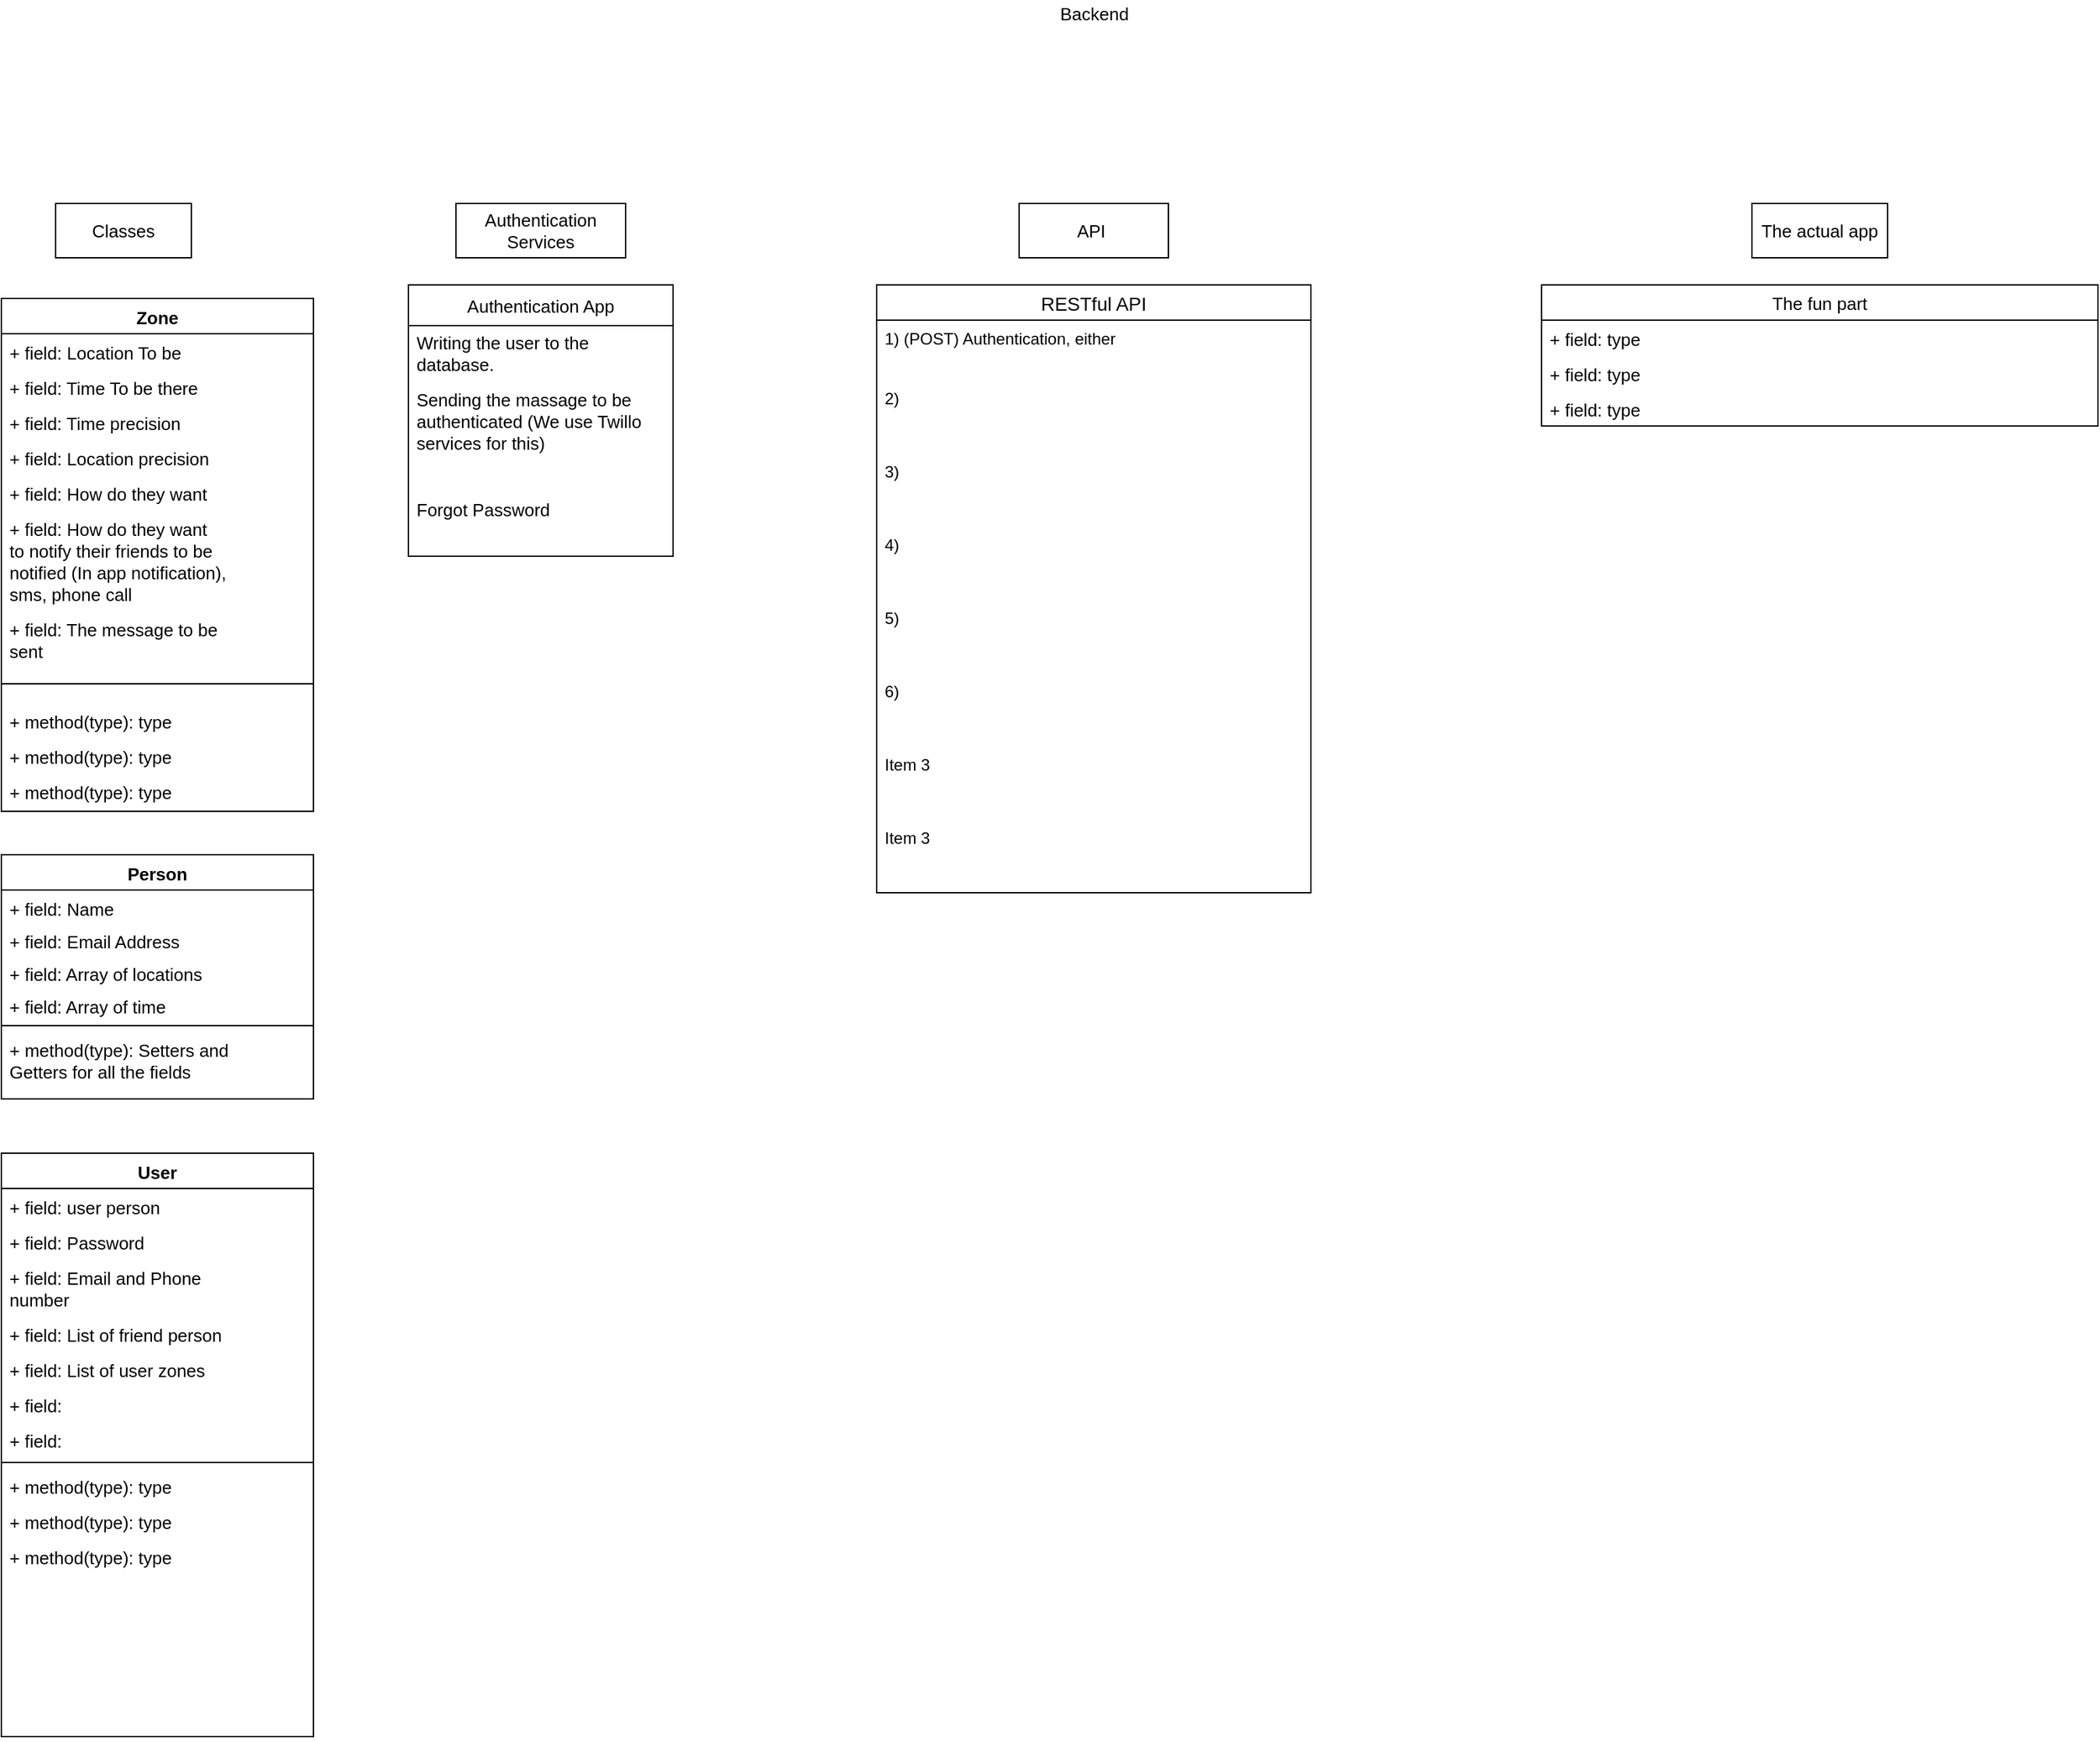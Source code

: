 <mxfile version="18.0.2" type="github" pages="2">
  <diagram id="OnJ23Ht3TBIDX5-kmEjJ" name="Page-1">
    <mxGraphModel dx="1555" dy="804" grid="1" gridSize="10" guides="1" tooltips="1" connect="1" arrows="1" fold="1" page="1" pageScale="1" pageWidth="850" pageHeight="1100" math="0" shadow="0">
      <root>
        <mxCell id="0" />
        <mxCell id="1" parent="0" />
        <mxCell id="N9u76RXB5Sf6qnzRGAIE-1" value="Person" style="swimlane;fontStyle=1;align=center;verticalAlign=top;childLayout=stackLayout;horizontal=1;startSize=26;horizontalStack=0;resizeParent=1;resizeParentMax=0;resizeLast=0;collapsible=1;marginBottom=0;fontSize=13;" vertex="1" parent="1">
          <mxGeometry x="40" y="650" width="230" height="180" as="geometry" />
        </mxCell>
        <mxCell id="N9u76RXB5Sf6qnzRGAIE-2" value="+ field: Name" style="text;strokeColor=none;fillColor=none;align=left;verticalAlign=top;spacingLeft=4;spacingRight=4;overflow=hidden;rotatable=0;points=[[0,0.5],[1,0.5]];portConstraint=eastwest;fontSize=13;" vertex="1" parent="N9u76RXB5Sf6qnzRGAIE-1">
          <mxGeometry y="26" width="230" height="24" as="geometry" />
        </mxCell>
        <mxCell id="N9u76RXB5Sf6qnzRGAIE-7" value="+ field: Email Address" style="text;strokeColor=none;fillColor=none;align=left;verticalAlign=top;spacingLeft=4;spacingRight=4;overflow=hidden;rotatable=0;points=[[0,0.5],[1,0.5]];portConstraint=eastwest;fontSize=13;" vertex="1" parent="N9u76RXB5Sf6qnzRGAIE-1">
          <mxGeometry y="50" width="230" height="24" as="geometry" />
        </mxCell>
        <mxCell id="N9u76RXB5Sf6qnzRGAIE-8" value="+ field: Array of locations" style="text;strokeColor=none;fillColor=none;align=left;verticalAlign=top;spacingLeft=4;spacingRight=4;overflow=hidden;rotatable=0;points=[[0,0.5],[1,0.5]];portConstraint=eastwest;fontSize=13;" vertex="1" parent="N9u76RXB5Sf6qnzRGAIE-1">
          <mxGeometry y="74" width="230" height="24" as="geometry" />
        </mxCell>
        <mxCell id="Z7l9zsdM9GBtYfNbKrUu-1" value="+ field: Array of time" style="text;strokeColor=none;fillColor=none;align=left;verticalAlign=top;spacingLeft=4;spacingRight=4;overflow=hidden;rotatable=0;points=[[0,0.5],[1,0.5]];portConstraint=eastwest;fontSize=13;" vertex="1" parent="N9u76RXB5Sf6qnzRGAIE-1">
          <mxGeometry y="98" width="230" height="24" as="geometry" />
        </mxCell>
        <mxCell id="N9u76RXB5Sf6qnzRGAIE-3" value="" style="line;strokeWidth=1;fillColor=none;align=left;verticalAlign=middle;spacingTop=-1;spacingLeft=3;spacingRight=3;rotatable=0;labelPosition=right;points=[];portConstraint=eastwest;fontSize=13;" vertex="1" parent="N9u76RXB5Sf6qnzRGAIE-1">
          <mxGeometry y="122" width="230" height="8" as="geometry" />
        </mxCell>
        <mxCell id="N9u76RXB5Sf6qnzRGAIE-4" value="+ method(type): Setters and &#xa;Getters for all the fields" style="text;strokeColor=none;fillColor=none;align=left;verticalAlign=top;spacingLeft=4;spacingRight=4;overflow=hidden;rotatable=0;points=[[0,0.5],[1,0.5]];portConstraint=eastwest;fontSize=13;" vertex="1" parent="N9u76RXB5Sf6qnzRGAIE-1">
          <mxGeometry y="130" width="230" height="50" as="geometry" />
        </mxCell>
        <mxCell id="N9u76RXB5Sf6qnzRGAIE-6" value="Backend" style="text;html=1;align=center;verticalAlign=middle;resizable=0;points=[];autosize=1;strokeColor=none;fillColor=none;fontSize=13;" vertex="1" parent="1">
          <mxGeometry x="810" y="20" width="70" height="20" as="geometry" />
        </mxCell>
        <mxCell id="N9u76RXB5Sf6qnzRGAIE-9" value="Zone" style="swimlane;fontStyle=1;align=center;verticalAlign=top;childLayout=stackLayout;horizontal=1;startSize=26;horizontalStack=0;resizeParent=1;resizeParentMax=0;resizeLast=0;collapsible=1;marginBottom=0;fontSize=13;" vertex="1" parent="1">
          <mxGeometry x="40" y="240" width="230" height="378" as="geometry" />
        </mxCell>
        <mxCell id="N9u76RXB5Sf6qnzRGAIE-10" value="+ field: Location To be" style="text;strokeColor=none;fillColor=none;align=left;verticalAlign=top;spacingLeft=4;spacingRight=4;overflow=hidden;rotatable=0;points=[[0,0.5],[1,0.5]];portConstraint=eastwest;fontSize=13;" vertex="1" parent="N9u76RXB5Sf6qnzRGAIE-9">
          <mxGeometry y="26" width="230" height="26" as="geometry" />
        </mxCell>
        <mxCell id="N9u76RXB5Sf6qnzRGAIE-13" value="+ field: Time To be there" style="text;strokeColor=none;fillColor=none;align=left;verticalAlign=top;spacingLeft=4;spacingRight=4;overflow=hidden;rotatable=0;points=[[0,0.5],[1,0.5]];portConstraint=eastwest;fontSize=13;" vertex="1" parent="N9u76RXB5Sf6qnzRGAIE-9">
          <mxGeometry y="52" width="230" height="26" as="geometry" />
        </mxCell>
        <mxCell id="N9u76RXB5Sf6qnzRGAIE-14" value="+ field: Time precision" style="text;strokeColor=none;fillColor=none;align=left;verticalAlign=top;spacingLeft=4;spacingRight=4;overflow=hidden;rotatable=0;points=[[0,0.5],[1,0.5]];portConstraint=eastwest;fontSize=13;" vertex="1" parent="N9u76RXB5Sf6qnzRGAIE-9">
          <mxGeometry y="78" width="230" height="26" as="geometry" />
        </mxCell>
        <mxCell id="N9u76RXB5Sf6qnzRGAIE-15" value="+ field: Location precision" style="text;strokeColor=none;fillColor=none;align=left;verticalAlign=top;spacingLeft=4;spacingRight=4;overflow=hidden;rotatable=0;points=[[0,0.5],[1,0.5]];portConstraint=eastwest;fontSize=13;" vertex="1" parent="N9u76RXB5Sf6qnzRGAIE-9">
          <mxGeometry y="104" width="230" height="26" as="geometry" />
        </mxCell>
        <mxCell id="Bk3x3sHnwQurIrZSOyBp-13" value="+ field: How do they want " style="text;strokeColor=none;fillColor=none;align=left;verticalAlign=top;spacingLeft=4;spacingRight=4;overflow=hidden;rotatable=0;points=[[0,0.5],[1,0.5]];portConstraint=eastwest;fontSize=13;" vertex="1" parent="N9u76RXB5Sf6qnzRGAIE-9">
          <mxGeometry y="130" width="230" height="26" as="geometry" />
        </mxCell>
        <mxCell id="Bk3x3sHnwQurIrZSOyBp-14" value="+ field: How do they want &#xa;to notify their friends to be &#xa;notified (In app notification), &#xa;sms, phone call" style="text;strokeColor=none;fillColor=none;align=left;verticalAlign=top;spacingLeft=4;spacingRight=4;overflow=hidden;rotatable=0;points=[[0,0.5],[1,0.5]];portConstraint=eastwest;fontSize=13;" vertex="1" parent="N9u76RXB5Sf6qnzRGAIE-9">
          <mxGeometry y="156" width="230" height="74" as="geometry" />
        </mxCell>
        <mxCell id="Bk3x3sHnwQurIrZSOyBp-15" value="+ field: The message to be&#xa;sent" style="text;strokeColor=none;fillColor=none;align=left;verticalAlign=top;spacingLeft=4;spacingRight=4;overflow=hidden;rotatable=0;points=[[0,0.5],[1,0.5]];portConstraint=eastwest;fontSize=13;" vertex="1" parent="N9u76RXB5Sf6qnzRGAIE-9">
          <mxGeometry y="230" width="230" height="40" as="geometry" />
        </mxCell>
        <mxCell id="N9u76RXB5Sf6qnzRGAIE-11" value="" style="line;strokeWidth=1;fillColor=none;align=left;verticalAlign=middle;spacingTop=-1;spacingLeft=3;spacingRight=3;rotatable=0;labelPosition=right;points=[];portConstraint=eastwest;fontSize=13;" vertex="1" parent="N9u76RXB5Sf6qnzRGAIE-9">
          <mxGeometry y="270" width="230" height="28" as="geometry" />
        </mxCell>
        <mxCell id="N9u76RXB5Sf6qnzRGAIE-12" value="+ method(type): type" style="text;strokeColor=none;fillColor=none;align=left;verticalAlign=top;spacingLeft=4;spacingRight=4;overflow=hidden;rotatable=0;points=[[0,0.5],[1,0.5]];portConstraint=eastwest;fontSize=13;" vertex="1" parent="N9u76RXB5Sf6qnzRGAIE-9">
          <mxGeometry y="298" width="230" height="26" as="geometry" />
        </mxCell>
        <mxCell id="N9u76RXB5Sf6qnzRGAIE-16" value="+ method(type): type" style="text;strokeColor=none;fillColor=none;align=left;verticalAlign=top;spacingLeft=4;spacingRight=4;overflow=hidden;rotatable=0;points=[[0,0.5],[1,0.5]];portConstraint=eastwest;fontSize=13;" vertex="1" parent="N9u76RXB5Sf6qnzRGAIE-9">
          <mxGeometry y="324" width="230" height="26" as="geometry" />
        </mxCell>
        <mxCell id="N9u76RXB5Sf6qnzRGAIE-17" value="+ method(type): type" style="text;strokeColor=none;fillColor=none;align=left;verticalAlign=top;spacingLeft=4;spacingRight=4;overflow=hidden;rotatable=0;points=[[0,0.5],[1,0.5]];portConstraint=eastwest;fontSize=13;" vertex="1" parent="N9u76RXB5Sf6qnzRGAIE-9">
          <mxGeometry y="350" width="230" height="28" as="geometry" />
        </mxCell>
        <mxCell id="Z7l9zsdM9GBtYfNbKrUu-2" value="Classes" style="whiteSpace=wrap;html=1;align=center;fontSize=13;" vertex="1" parent="1">
          <mxGeometry x="80" y="170" width="100" height="40" as="geometry" />
        </mxCell>
        <mxCell id="Z7l9zsdM9GBtYfNbKrUu-3" value="Authentication Services" style="whiteSpace=wrap;html=1;align=center;fontSize=13;" vertex="1" parent="1">
          <mxGeometry x="375" y="170" width="125" height="40" as="geometry" />
        </mxCell>
        <mxCell id="Z7l9zsdM9GBtYfNbKrUu-4" value="Authentication App" style="swimlane;fontStyle=0;childLayout=stackLayout;horizontal=1;startSize=30;horizontalStack=0;resizeParent=1;resizeParentMax=0;resizeLast=0;collapsible=1;marginBottom=0;fontSize=13;" vertex="1" parent="1">
          <mxGeometry x="340" y="230" width="195" height="200" as="geometry" />
        </mxCell>
        <mxCell id="Z7l9zsdM9GBtYfNbKrUu-5" value="Writing the user to the &#xa;database. " style="text;strokeColor=none;fillColor=none;align=left;verticalAlign=middle;spacingLeft=4;spacingRight=4;overflow=hidden;points=[[0,0.5],[1,0.5]];portConstraint=eastwest;rotatable=0;fontSize=13;" vertex="1" parent="Z7l9zsdM9GBtYfNbKrUu-4">
          <mxGeometry y="30" width="195" height="40" as="geometry" />
        </mxCell>
        <mxCell id="Z7l9zsdM9GBtYfNbKrUu-6" value="Sending the massage to be&#xa;authenticated (We use Twillo &#xa;services for this) " style="text;strokeColor=none;fillColor=none;align=left;verticalAlign=middle;spacingLeft=4;spacingRight=4;overflow=hidden;points=[[0,0.5],[1,0.5]];portConstraint=eastwest;rotatable=0;fontSize=13;" vertex="1" parent="Z7l9zsdM9GBtYfNbKrUu-4">
          <mxGeometry y="70" width="195" height="60" as="geometry" />
        </mxCell>
        <mxCell id="Z7l9zsdM9GBtYfNbKrUu-7" value="Forgot Password" style="text;strokeColor=none;fillColor=none;align=left;verticalAlign=middle;spacingLeft=4;spacingRight=4;overflow=hidden;points=[[0,0.5],[1,0.5]];portConstraint=eastwest;rotatable=0;fontSize=13;" vertex="1" parent="Z7l9zsdM9GBtYfNbKrUu-4">
          <mxGeometry y="130" width="195" height="70" as="geometry" />
        </mxCell>
        <mxCell id="Bk3x3sHnwQurIrZSOyBp-1" value="The actual app" style="whiteSpace=wrap;html=1;align=center;fontSize=13;" vertex="1" parent="1">
          <mxGeometry x="1330" y="170" width="100" height="40" as="geometry" />
        </mxCell>
        <mxCell id="Bk3x3sHnwQurIrZSOyBp-2" value="User" style="swimlane;fontStyle=1;align=center;verticalAlign=top;childLayout=stackLayout;horizontal=1;startSize=26;horizontalStack=0;resizeParent=1;resizeParentMax=0;resizeLast=0;collapsible=1;marginBottom=0;fontSize=13;" vertex="1" parent="1">
          <mxGeometry x="40" y="870" width="230" height="430" as="geometry" />
        </mxCell>
        <mxCell id="Bk3x3sHnwQurIrZSOyBp-3" value="+ field: user person    &#xa;&#xa;" style="text;strokeColor=none;fillColor=none;align=left;verticalAlign=top;spacingLeft=4;spacingRight=4;overflow=hidden;rotatable=0;points=[[0,0.5],[1,0.5]];portConstraint=eastwest;fontSize=13;" vertex="1" parent="Bk3x3sHnwQurIrZSOyBp-2">
          <mxGeometry y="26" width="230" height="26" as="geometry" />
        </mxCell>
        <mxCell id="Bk3x3sHnwQurIrZSOyBp-41" value="+ field: Password" style="text;strokeColor=none;fillColor=none;align=left;verticalAlign=top;spacingLeft=4;spacingRight=4;overflow=hidden;rotatable=0;points=[[0,0.5],[1,0.5]];portConstraint=eastwest;fontSize=13;" vertex="1" parent="Bk3x3sHnwQurIrZSOyBp-2">
          <mxGeometry y="52" width="230" height="26" as="geometry" />
        </mxCell>
        <mxCell id="Bk3x3sHnwQurIrZSOyBp-42" value="+ field: Email and Phone &#xa;number" style="text;strokeColor=none;fillColor=none;align=left;verticalAlign=top;spacingLeft=4;spacingRight=4;overflow=hidden;rotatable=0;points=[[0,0.5],[1,0.5]];portConstraint=eastwest;fontSize=13;" vertex="1" parent="Bk3x3sHnwQurIrZSOyBp-2">
          <mxGeometry y="78" width="230" height="42" as="geometry" />
        </mxCell>
        <mxCell id="Bk3x3sHnwQurIrZSOyBp-6" value="+ field: List of friend person&#xa;" style="text;strokeColor=none;fillColor=none;align=left;verticalAlign=top;spacingLeft=4;spacingRight=4;overflow=hidden;rotatable=0;points=[[0,0.5],[1,0.5]];portConstraint=eastwest;fontSize=13;" vertex="1" parent="Bk3x3sHnwQurIrZSOyBp-2">
          <mxGeometry y="120" width="230" height="26" as="geometry" />
        </mxCell>
        <mxCell id="Bk3x3sHnwQurIrZSOyBp-10" value="+ field: List of user zones" style="text;strokeColor=none;fillColor=none;align=left;verticalAlign=top;spacingLeft=4;spacingRight=4;overflow=hidden;rotatable=0;points=[[0,0.5],[1,0.5]];portConstraint=eastwest;fontSize=13;" vertex="1" parent="Bk3x3sHnwQurIrZSOyBp-2">
          <mxGeometry y="146" width="230" height="26" as="geometry" />
        </mxCell>
        <mxCell id="Bk3x3sHnwQurIrZSOyBp-9" value="+ field: " style="text;strokeColor=none;fillColor=none;align=left;verticalAlign=top;spacingLeft=4;spacingRight=4;overflow=hidden;rotatable=0;points=[[0,0.5],[1,0.5]];portConstraint=eastwest;fontSize=13;" vertex="1" parent="Bk3x3sHnwQurIrZSOyBp-2">
          <mxGeometry y="172" width="230" height="26" as="geometry" />
        </mxCell>
        <mxCell id="Bk3x3sHnwQurIrZSOyBp-8" value="+ field: " style="text;strokeColor=none;fillColor=none;align=left;verticalAlign=top;spacingLeft=4;spacingRight=4;overflow=hidden;rotatable=0;points=[[0,0.5],[1,0.5]];portConstraint=eastwest;fontSize=13;" vertex="1" parent="Bk3x3sHnwQurIrZSOyBp-2">
          <mxGeometry y="198" width="230" height="26" as="geometry" />
        </mxCell>
        <mxCell id="Bk3x3sHnwQurIrZSOyBp-4" value="" style="line;strokeWidth=1;fillColor=none;align=left;verticalAlign=middle;spacingTop=-1;spacingLeft=3;spacingRight=3;rotatable=0;labelPosition=right;points=[];portConstraint=eastwest;fontSize=13;" vertex="1" parent="Bk3x3sHnwQurIrZSOyBp-2">
          <mxGeometry y="224" width="230" height="8" as="geometry" />
        </mxCell>
        <mxCell id="Bk3x3sHnwQurIrZSOyBp-5" value="+ method(type): type" style="text;strokeColor=none;fillColor=none;align=left;verticalAlign=top;spacingLeft=4;spacingRight=4;overflow=hidden;rotatable=0;points=[[0,0.5],[1,0.5]];portConstraint=eastwest;fontSize=13;" vertex="1" parent="Bk3x3sHnwQurIrZSOyBp-2">
          <mxGeometry y="232" width="230" height="26" as="geometry" />
        </mxCell>
        <mxCell id="Bk3x3sHnwQurIrZSOyBp-11" value="+ method(type): type" style="text;strokeColor=none;fillColor=none;align=left;verticalAlign=top;spacingLeft=4;spacingRight=4;overflow=hidden;rotatable=0;points=[[0,0.5],[1,0.5]];portConstraint=eastwest;fontSize=13;" vertex="1" parent="Bk3x3sHnwQurIrZSOyBp-2">
          <mxGeometry y="258" width="230" height="26" as="geometry" />
        </mxCell>
        <mxCell id="Bk3x3sHnwQurIrZSOyBp-12" value="+ method(type): type" style="text;strokeColor=none;fillColor=none;align=left;verticalAlign=top;spacingLeft=4;spacingRight=4;overflow=hidden;rotatable=0;points=[[0,0.5],[1,0.5]];portConstraint=eastwest;fontSize=13;" vertex="1" parent="Bk3x3sHnwQurIrZSOyBp-2">
          <mxGeometry y="284" width="230" height="146" as="geometry" />
        </mxCell>
        <mxCell id="Bk3x3sHnwQurIrZSOyBp-16" value="The fun part" style="swimlane;fontStyle=0;childLayout=stackLayout;horizontal=1;startSize=26;fillColor=none;horizontalStack=0;resizeParent=1;resizeParentMax=0;resizeLast=0;collapsible=1;marginBottom=0;fontSize=13;" vertex="1" parent="1">
          <mxGeometry x="1175" y="230" width="410" height="104" as="geometry" />
        </mxCell>
        <mxCell id="Bk3x3sHnwQurIrZSOyBp-17" value="+ field: type" style="text;strokeColor=none;fillColor=none;align=left;verticalAlign=top;spacingLeft=4;spacingRight=4;overflow=hidden;rotatable=0;points=[[0,0.5],[1,0.5]];portConstraint=eastwest;fontSize=13;" vertex="1" parent="Bk3x3sHnwQurIrZSOyBp-16">
          <mxGeometry y="26" width="410" height="26" as="geometry" />
        </mxCell>
        <mxCell id="Bk3x3sHnwQurIrZSOyBp-18" value="+ field: type" style="text;strokeColor=none;fillColor=none;align=left;verticalAlign=top;spacingLeft=4;spacingRight=4;overflow=hidden;rotatable=0;points=[[0,0.5],[1,0.5]];portConstraint=eastwest;fontSize=13;" vertex="1" parent="Bk3x3sHnwQurIrZSOyBp-16">
          <mxGeometry y="52" width="410" height="26" as="geometry" />
        </mxCell>
        <mxCell id="Bk3x3sHnwQurIrZSOyBp-19" value="+ field: type" style="text;strokeColor=none;fillColor=none;align=left;verticalAlign=top;spacingLeft=4;spacingRight=4;overflow=hidden;rotatable=0;points=[[0,0.5],[1,0.5]];portConstraint=eastwest;fontSize=13;" vertex="1" parent="Bk3x3sHnwQurIrZSOyBp-16">
          <mxGeometry y="78" width="410" height="26" as="geometry" />
        </mxCell>
        <mxCell id="Bk3x3sHnwQurIrZSOyBp-20" value="API&amp;nbsp;" style="whiteSpace=wrap;html=1;align=center;fontSize=13;" vertex="1" parent="1">
          <mxGeometry x="790" y="170" width="110" height="40" as="geometry" />
        </mxCell>
        <mxCell id="Bk3x3sHnwQurIrZSOyBp-21" value="RESTful API" style="swimlane;fontStyle=0;childLayout=stackLayout;horizontal=1;startSize=26;horizontalStack=0;resizeParent=1;resizeParentMax=0;resizeLast=0;collapsible=1;marginBottom=0;align=center;fontSize=14;" vertex="1" parent="1">
          <mxGeometry x="685" y="230" width="320" height="448" as="geometry" />
        </mxCell>
        <mxCell id="Bk3x3sHnwQurIrZSOyBp-22" value="1) (POST) Authentication, either  " style="text;strokeColor=none;fillColor=none;spacingLeft=4;spacingRight=4;overflow=hidden;rotatable=0;points=[[0,0.5],[1,0.5]];portConstraint=eastwest;fontSize=12;" vertex="1" parent="Bk3x3sHnwQurIrZSOyBp-21">
          <mxGeometry y="26" width="320" height="44" as="geometry" />
        </mxCell>
        <mxCell id="Bk3x3sHnwQurIrZSOyBp-23" value="2)" style="text;strokeColor=none;fillColor=none;spacingLeft=4;spacingRight=4;overflow=hidden;rotatable=0;points=[[0,0.5],[1,0.5]];portConstraint=eastwest;fontSize=12;" vertex="1" parent="Bk3x3sHnwQurIrZSOyBp-21">
          <mxGeometry y="70" width="320" height="54" as="geometry" />
        </mxCell>
        <mxCell id="Bk3x3sHnwQurIrZSOyBp-24" value="3)" style="text;strokeColor=none;fillColor=none;spacingLeft=4;spacingRight=4;overflow=hidden;rotatable=0;points=[[0,0.5],[1,0.5]];portConstraint=eastwest;fontSize=12;" vertex="1" parent="Bk3x3sHnwQurIrZSOyBp-21">
          <mxGeometry y="124" width="320" height="54" as="geometry" />
        </mxCell>
        <mxCell id="Bk3x3sHnwQurIrZSOyBp-43" value="4)" style="text;strokeColor=none;fillColor=none;spacingLeft=4;spacingRight=4;overflow=hidden;rotatable=0;points=[[0,0.5],[1,0.5]];portConstraint=eastwest;fontSize=12;" vertex="1" parent="Bk3x3sHnwQurIrZSOyBp-21">
          <mxGeometry y="178" width="320" height="54" as="geometry" />
        </mxCell>
        <mxCell id="Bk3x3sHnwQurIrZSOyBp-44" value="5)" style="text;strokeColor=none;fillColor=none;spacingLeft=4;spacingRight=4;overflow=hidden;rotatable=0;points=[[0,0.5],[1,0.5]];portConstraint=eastwest;fontSize=12;" vertex="1" parent="Bk3x3sHnwQurIrZSOyBp-21">
          <mxGeometry y="232" width="320" height="54" as="geometry" />
        </mxCell>
        <mxCell id="Bk3x3sHnwQurIrZSOyBp-45" value="6)" style="text;strokeColor=none;fillColor=none;spacingLeft=4;spacingRight=4;overflow=hidden;rotatable=0;points=[[0,0.5],[1,0.5]];portConstraint=eastwest;fontSize=12;" vertex="1" parent="Bk3x3sHnwQurIrZSOyBp-21">
          <mxGeometry y="286" width="320" height="54" as="geometry" />
        </mxCell>
        <mxCell id="Bk3x3sHnwQurIrZSOyBp-46" value="Item 3" style="text;strokeColor=none;fillColor=none;spacingLeft=4;spacingRight=4;overflow=hidden;rotatable=0;points=[[0,0.5],[1,0.5]];portConstraint=eastwest;fontSize=12;" vertex="1" parent="Bk3x3sHnwQurIrZSOyBp-21">
          <mxGeometry y="340" width="320" height="54" as="geometry" />
        </mxCell>
        <mxCell id="Bk3x3sHnwQurIrZSOyBp-47" value="Item 3" style="text;strokeColor=none;fillColor=none;spacingLeft=4;spacingRight=4;overflow=hidden;rotatable=0;points=[[0,0.5],[1,0.5]];portConstraint=eastwest;fontSize=12;" vertex="1" parent="Bk3x3sHnwQurIrZSOyBp-21">
          <mxGeometry y="394" width="320" height="54" as="geometry" />
        </mxCell>
      </root>
    </mxGraphModel>
  </diagram>
  <diagram id="3DfGF0o8X33VtH4nLFIE" name="Page-2">
    <mxGraphModel dx="1555" dy="3004" grid="1" gridSize="10" guides="1" tooltips="1" connect="1" arrows="1" fold="1" page="1" pageScale="1" pageWidth="850" pageHeight="1100" math="0" shadow="0">
      <root>
        <mxCell id="0" />
        <mxCell id="1" parent="0" />
        <mxCell id="FKi8MtsjQ0KQ6AIrLRFd-1" value="UI DESIGN&amp;nbsp;" style="text;html=1;strokeColor=none;fillColor=none;align=center;verticalAlign=middle;whiteSpace=wrap;rounded=0;" vertex="1" parent="1">
          <mxGeometry x="325" y="-2200" width="200" height="40" as="geometry" />
        </mxCell>
        <mxCell id="FKi8MtsjQ0KQ6AIrLRFd-16" value="" style="edgeStyle=orthogonalEdgeStyle;rounded=0;orthogonalLoop=1;jettySize=auto;html=1;" edge="1" parent="1" source="FKi8MtsjQ0KQ6AIrLRFd-4" target="FKi8MtsjQ0KQ6AIrLRFd-13">
          <mxGeometry relative="1" as="geometry" />
        </mxCell>
        <mxCell id="N7ADjUToNaB00IMNBGgR-2" value="" style="edgeStyle=orthogonalEdgeStyle;rounded=0;orthogonalLoop=1;jettySize=auto;html=1;" edge="1" parent="1" source="FKi8MtsjQ0KQ6AIrLRFd-4">
          <mxGeometry relative="1" as="geometry">
            <mxPoint x="585" y="-2020" as="targetPoint" />
          </mxGeometry>
        </mxCell>
        <mxCell id="FKi8MtsjQ0KQ6AIrLRFd-4" value="" style="rounded=1;whiteSpace=wrap;html=1;" vertex="1" parent="1">
          <mxGeometry x="352.5" y="-2120" width="160" height="200" as="geometry" />
        </mxCell>
        <mxCell id="FKi8MtsjQ0KQ6AIrLRFd-5" value="Login/Signup" style="text;html=1;strokeColor=none;fillColor=none;align=center;verticalAlign=middle;whiteSpace=wrap;rounded=0;" vertex="1" parent="1">
          <mxGeometry x="380" y="-2150" width="90" height="30" as="geometry" />
        </mxCell>
        <mxCell id="FKi8MtsjQ0KQ6AIrLRFd-22" style="edgeStyle=orthogonalEdgeStyle;rounded=0;orthogonalLoop=1;jettySize=auto;html=1;entryX=0.5;entryY=0;entryDx=0;entryDy=0;" edge="1" parent="1" source="FKi8MtsjQ0KQ6AIrLRFd-13" target="FKi8MtsjQ0KQ6AIrLRFd-29">
          <mxGeometry relative="1" as="geometry">
            <mxPoint x="110" y="-1800" as="targetPoint" />
          </mxGeometry>
        </mxCell>
        <mxCell id="FKi8MtsjQ0KQ6AIrLRFd-23" style="edgeStyle=orthogonalEdgeStyle;rounded=0;orthogonalLoop=1;jettySize=auto;html=1;entryX=0.5;entryY=0;entryDx=0;entryDy=0;" edge="1" parent="1" source="FKi8MtsjQ0KQ6AIrLRFd-13" target="FKi8MtsjQ0KQ6AIrLRFd-33">
          <mxGeometry relative="1" as="geometry">
            <mxPoint x="320" y="-1800" as="targetPoint" />
          </mxGeometry>
        </mxCell>
        <mxCell id="FKi8MtsjQ0KQ6AIrLRFd-42" style="edgeStyle=orthogonalEdgeStyle;rounded=0;orthogonalLoop=1;jettySize=auto;html=1;entryX=0.5;entryY=0;entryDx=0;entryDy=0;exitX=1;exitY=0.5;exitDx=0;exitDy=0;" edge="1" parent="1" source="FKi8MtsjQ0KQ6AIrLRFd-13" target="FKi8MtsjQ0KQ6AIrLRFd-38">
          <mxGeometry relative="1" as="geometry">
            <mxPoint x="510" y="-1780" as="targetPoint" />
            <mxPoint x="730" y="-1845" as="sourcePoint" />
          </mxGeometry>
        </mxCell>
        <mxCell id="FKi8MtsjQ0KQ6AIrLRFd-47" style="edgeStyle=orthogonalEdgeStyle;rounded=0;orthogonalLoop=1;jettySize=auto;html=1;entryX=0.5;entryY=0;entryDx=0;entryDy=0;" edge="1" parent="1" source="FKi8MtsjQ0KQ6AIrLRFd-13" target="FKi8MtsjQ0KQ6AIrLRFd-43">
          <mxGeometry relative="1" as="geometry" />
        </mxCell>
        <mxCell id="fke-OMip3FkiB2e0IV1S-7" style="edgeStyle=orthogonalEdgeStyle;rounded=0;orthogonalLoop=1;jettySize=auto;html=1;fontSize=13;" edge="1" parent="1" source="FKi8MtsjQ0KQ6AIrLRFd-13" target="fke-OMip3FkiB2e0IV1S-1">
          <mxGeometry relative="1" as="geometry" />
        </mxCell>
        <mxCell id="FKi8MtsjQ0KQ6AIrLRFd-13" value="App" style="text;html=1;strokeColor=none;fillColor=none;align=center;verticalAlign=middle;whiteSpace=wrap;rounded=0;" vertex="1" parent="1">
          <mxGeometry x="405" y="-1860" width="55" height="30" as="geometry" />
        </mxCell>
        <mxCell id="FKi8MtsjQ0KQ6AIrLRFd-14" value="Authentication" style="text;html=1;strokeColor=none;fillColor=none;align=center;verticalAlign=middle;whiteSpace=wrap;rounded=0;" vertex="1" parent="1">
          <mxGeometry x="380" y="-2100" width="90" height="30" as="geometry" />
        </mxCell>
        <mxCell id="FKi8MtsjQ0KQ6AIrLRFd-17" value="Username,&lt;br&gt;Email,&lt;br&gt;Phone Number" style="text;html=1;strokeColor=none;fillColor=none;align=center;verticalAlign=middle;whiteSpace=wrap;rounded=0;" vertex="1" parent="1">
          <mxGeometry x="387.5" y="-2070" width="90" height="50" as="geometry" />
        </mxCell>
        <mxCell id="FKi8MtsjQ0KQ6AIrLRFd-29" value="On Boarding" style="swimlane;fontStyle=0;childLayout=stackLayout;horizontal=1;startSize=30;horizontalStack=0;resizeParent=1;resizeParentMax=0;resizeLast=0;collapsible=1;marginBottom=0;" vertex="1" parent="1">
          <mxGeometry x="40" y="-1770" width="140" height="90" as="geometry" />
        </mxCell>
        <mxCell id="FKi8MtsjQ0KQ6AIrLRFd-30" value="List of zones" style="text;strokeColor=none;fillColor=none;align=left;verticalAlign=middle;spacingLeft=4;spacingRight=4;overflow=hidden;points=[[0,0.5],[1,0.5]];portConstraint=eastwest;rotatable=0;" vertex="1" parent="FKi8MtsjQ0KQ6AIrLRFd-29">
          <mxGeometry y="30" width="140" height="30" as="geometry" />
        </mxCell>
        <mxCell id="FKi8MtsjQ0KQ6AIrLRFd-31" value="People" style="text;strokeColor=none;fillColor=none;align=left;verticalAlign=middle;spacingLeft=4;spacingRight=4;overflow=hidden;points=[[0,0.5],[1,0.5]];portConstraint=eastwest;rotatable=0;" vertex="1" parent="FKi8MtsjQ0KQ6AIrLRFd-29">
          <mxGeometry y="60" width="140" height="30" as="geometry" />
        </mxCell>
        <mxCell id="FKi8MtsjQ0KQ6AIrLRFd-33" value="Setting" style="swimlane;fontStyle=0;childLayout=stackLayout;horizontal=1;startSize=30;horizontalStack=0;resizeParent=1;resizeParentMax=0;resizeLast=0;collapsible=1;marginBottom=0;" vertex="1" parent="1">
          <mxGeometry x="240" y="-1770" width="140" height="240" as="geometry">
            <mxRectangle x="240" y="-1770" width="70" height="30" as="alternateBounds" />
          </mxGeometry>
        </mxCell>
        <mxCell id="FKi8MtsjQ0KQ6AIrLRFd-34" value="Personal Info" style="text;strokeColor=none;fillColor=none;align=left;verticalAlign=middle;spacingLeft=4;spacingRight=4;overflow=hidden;points=[[0,0.5],[1,0.5]];portConstraint=eastwest;rotatable=0;" vertex="1" parent="FKi8MtsjQ0KQ6AIrLRFd-33">
          <mxGeometry y="30" width="140" height="30" as="geometry" />
        </mxCell>
        <mxCell id="FKi8MtsjQ0KQ6AIrLRFd-35" value="Notification setting" style="text;strokeColor=none;fillColor=none;align=left;verticalAlign=middle;spacingLeft=4;spacingRight=4;overflow=hidden;points=[[0,0.5],[1,0.5]];portConstraint=eastwest;rotatable=0;" vertex="1" parent="FKi8MtsjQ0KQ6AIrLRFd-33">
          <mxGeometry y="60" width="140" height="30" as="geometry" />
        </mxCell>
        <mxCell id="FKi8MtsjQ0KQ6AIrLRFd-36" value="Updating location setting" style="text;strokeColor=none;fillColor=none;align=left;verticalAlign=middle;spacingLeft=4;spacingRight=4;overflow=hidden;points=[[0,0.5],[1,0.5]];portConstraint=eastwest;rotatable=0;" vertex="1" parent="FKi8MtsjQ0KQ6AIrLRFd-33">
          <mxGeometry y="90" width="140" height="30" as="geometry" />
        </mxCell>
        <mxCell id="er8yijVsBBvzPavd1snB-1" value="Personal Preference of" style="text;strokeColor=none;fillColor=none;align=left;verticalAlign=middle;spacingLeft=4;spacingRight=4;overflow=hidden;points=[[0,0.5],[1,0.5]];portConstraint=eastwest;rotatable=0;" vertex="1" parent="FKi8MtsjQ0KQ6AIrLRFd-33">
          <mxGeometry y="120" width="140" height="30" as="geometry" />
        </mxCell>
        <mxCell id="er8yijVsBBvzPavd1snB-2" value="Percision, in what range," style="text;strokeColor=none;fillColor=none;align=left;verticalAlign=middle;spacingLeft=4;spacingRight=4;overflow=hidden;points=[[0,0.5],[1,0.5]];portConstraint=eastwest;rotatable=0;" vertex="1" parent="FKi8MtsjQ0KQ6AIrLRFd-33">
          <mxGeometry y="150" width="140" height="30" as="geometry" />
        </mxCell>
        <mxCell id="er8yijVsBBvzPavd1snB-3" value="of time, (Sharp, 5 min " style="text;strokeColor=none;fillColor=none;align=left;verticalAlign=middle;spacingLeft=4;spacingRight=4;overflow=hidden;points=[[0,0.5],[1,0.5]];portConstraint=eastwest;rotatable=0;" vertex="1" parent="FKi8MtsjQ0KQ6AIrLRFd-33">
          <mxGeometry y="180" width="140" height="30" as="geometry" />
        </mxCell>
        <mxCell id="er8yijVsBBvzPavd1snB-4" value="10) delay" style="text;strokeColor=none;fillColor=none;align=left;verticalAlign=middle;spacingLeft=4;spacingRight=4;overflow=hidden;points=[[0,0.5],[1,0.5]];portConstraint=eastwest;rotatable=0;" vertex="1" parent="FKi8MtsjQ0KQ6AIrLRFd-33">
          <mxGeometry y="210" width="140" height="30" as="geometry" />
        </mxCell>
        <mxCell id="FKi8MtsjQ0KQ6AIrLRFd-38" value="Creating Zone" style="swimlane;fontStyle=0;childLayout=stackLayout;horizontal=1;startSize=30;horizontalStack=0;resizeParent=1;resizeParentMax=0;resizeLast=0;collapsible=1;marginBottom=0;" vertex="1" parent="1">
          <mxGeometry x="460" y="-1770" width="140" height="150" as="geometry" />
        </mxCell>
        <mxCell id="FKi8MtsjQ0KQ6AIrLRFd-39" value="Time" style="text;strokeColor=none;fillColor=none;align=left;verticalAlign=middle;spacingLeft=4;spacingRight=4;overflow=hidden;points=[[0,0.5],[1,0.5]];portConstraint=eastwest;rotatable=0;" vertex="1" parent="FKi8MtsjQ0KQ6AIrLRFd-38">
          <mxGeometry y="30" width="140" height="30" as="geometry" />
        </mxCell>
        <mxCell id="FKi8MtsjQ0KQ6AIrLRFd-40" value="Place" style="text;strokeColor=none;fillColor=none;align=left;verticalAlign=middle;spacingLeft=4;spacingRight=4;overflow=hidden;points=[[0,0.5],[1,0.5]];portConstraint=eastwest;rotatable=0;" vertex="1" parent="FKi8MtsjQ0KQ6AIrLRFd-38">
          <mxGeometry y="60" width="140" height="30" as="geometry" />
        </mxCell>
        <mxCell id="FKi8MtsjQ0KQ6AIrLRFd-41" value="Percision of the place" style="text;strokeColor=none;fillColor=none;align=left;verticalAlign=middle;spacingLeft=4;spacingRight=4;overflow=hidden;points=[[0,0.5],[1,0.5]];portConstraint=eastwest;rotatable=0;" vertex="1" parent="FKi8MtsjQ0KQ6AIrLRFd-38">
          <mxGeometry y="90" width="140" height="30" as="geometry" />
        </mxCell>
        <mxCell id="sEahWVDjDcxmSHIVFA2n-1" value="List of Favourite address" style="text;strokeColor=none;fillColor=none;align=left;verticalAlign=middle;spacingLeft=4;spacingRight=4;overflow=hidden;points=[[0,0.5],[1,0.5]];portConstraint=eastwest;rotatable=0;" vertex="1" parent="FKi8MtsjQ0KQ6AIrLRFd-38">
          <mxGeometry y="120" width="140" height="30" as="geometry" />
        </mxCell>
        <mxCell id="FKi8MtsjQ0KQ6AIrLRFd-43" value="Adding a Person to list" style="swimlane;fontStyle=0;childLayout=stackLayout;horizontal=1;startSize=30;horizontalStack=0;resizeParent=1;resizeParentMax=0;resizeLast=0;collapsible=1;marginBottom=0;" vertex="1" parent="1">
          <mxGeometry x="650" y="-1770" width="140" height="120" as="geometry" />
        </mxCell>
        <mxCell id="FKi8MtsjQ0KQ6AIrLRFd-44" value="Search Bar" style="text;strokeColor=none;fillColor=none;align=left;verticalAlign=middle;spacingLeft=4;spacingRight=4;overflow=hidden;points=[[0,0.5],[1,0.5]];portConstraint=eastwest;rotatable=0;" vertex="1" parent="FKi8MtsjQ0KQ6AIrLRFd-43">
          <mxGeometry y="30" width="140" height="30" as="geometry" />
        </mxCell>
        <mxCell id="FKi8MtsjQ0KQ6AIrLRFd-45" value="Item 2" style="text;strokeColor=none;fillColor=none;align=left;verticalAlign=middle;spacingLeft=4;spacingRight=4;overflow=hidden;points=[[0,0.5],[1,0.5]];portConstraint=eastwest;rotatable=0;" vertex="1" parent="FKi8MtsjQ0KQ6AIrLRFd-43">
          <mxGeometry y="60" width="140" height="30" as="geometry" />
        </mxCell>
        <mxCell id="FKi8MtsjQ0KQ6AIrLRFd-46" value="Item 3" style="text;strokeColor=none;fillColor=none;align=left;verticalAlign=middle;spacingLeft=4;spacingRight=4;overflow=hidden;points=[[0,0.5],[1,0.5]];portConstraint=eastwest;rotatable=0;" vertex="1" parent="FKi8MtsjQ0KQ6AIrLRFd-43">
          <mxGeometry y="90" width="140" height="30" as="geometry" />
        </mxCell>
        <mxCell id="N7ADjUToNaB00IMNBGgR-3" value="Probably a Quick Demo" style="swimlane;fontStyle=0;childLayout=stackLayout;horizontal=1;startSize=30;horizontalStack=0;resizeParent=1;resizeParentMax=0;resizeLast=0;collapsible=1;marginBottom=0;" vertex="1" parent="1">
          <mxGeometry x="590" y="-2120" width="170" height="120" as="geometry" />
        </mxCell>
        <mxCell id="N7ADjUToNaB00IMNBGgR-4" value="Some BS about our values" style="text;strokeColor=none;fillColor=none;align=left;verticalAlign=middle;spacingLeft=4;spacingRight=4;overflow=hidden;points=[[0,0.5],[1,0.5]];portConstraint=eastwest;rotatable=0;" vertex="1" parent="N7ADjUToNaB00IMNBGgR-3">
          <mxGeometry y="30" width="170" height="30" as="geometry" />
        </mxCell>
        <mxCell id="N7ADjUToNaB00IMNBGgR-5" value="Easy to use BS" style="text;strokeColor=none;fillColor=none;align=left;verticalAlign=middle;spacingLeft=4;spacingRight=4;overflow=hidden;points=[[0,0.5],[1,0.5]];portConstraint=eastwest;rotatable=0;" vertex="1" parent="N7ADjUToNaB00IMNBGgR-3">
          <mxGeometry y="60" width="170" height="30" as="geometry" />
        </mxCell>
        <mxCell id="N7ADjUToNaB00IMNBGgR-6" value="Item 3" style="text;strokeColor=none;fillColor=none;align=left;verticalAlign=middle;spacingLeft=4;spacingRight=4;overflow=hidden;points=[[0,0.5],[1,0.5]];portConstraint=eastwest;rotatable=0;" vertex="1" parent="N7ADjUToNaB00IMNBGgR-3">
          <mxGeometry y="90" width="170" height="30" as="geometry" />
        </mxCell>
        <mxCell id="fke-OMip3FkiB2e0IV1S-1" value="Connection centre" style="swimlane;fontStyle=0;childLayout=stackLayout;horizontal=1;startSize=26;horizontalStack=0;resizeParent=1;resizeParentMax=0;resizeLast=0;collapsible=1;marginBottom=0;align=center;fontSize=13;" vertex="1" parent="1">
          <mxGeometry x="345" y="-1510" width="175" height="120" as="geometry" />
        </mxCell>
        <mxCell id="fke-OMip3FkiB2e0IV1S-2" value="Accepting people to be friend" style="text;strokeColor=none;fillColor=none;spacingLeft=4;spacingRight=4;overflow=hidden;rotatable=0;points=[[0,0.5],[1,0.5]];portConstraint=eastwest;fontSize=12;" vertex="1" parent="fke-OMip3FkiB2e0IV1S-1">
          <mxGeometry y="26" width="175" height="30" as="geometry" />
        </mxCell>
        <mxCell id="fke-OMip3FkiB2e0IV1S-3" value="Item 2" style="text;strokeColor=none;fillColor=none;spacingLeft=4;spacingRight=4;overflow=hidden;rotatable=0;points=[[0,0.5],[1,0.5]];portConstraint=eastwest;fontSize=12;" vertex="1" parent="fke-OMip3FkiB2e0IV1S-1">
          <mxGeometry y="56" width="175" height="30" as="geometry" />
        </mxCell>
        <mxCell id="fke-OMip3FkiB2e0IV1S-4" value="Item 3" style="text;strokeColor=none;fillColor=none;spacingLeft=4;spacingRight=4;overflow=hidden;rotatable=0;points=[[0,0.5],[1,0.5]];portConstraint=eastwest;fontSize=12;" vertex="1" parent="fke-OMip3FkiB2e0IV1S-1">
          <mxGeometry y="86" width="175" height="34" as="geometry" />
        </mxCell>
        <mxCell id="W7YFgDN2XZlQTsZUcmS8-1" value="Forgot Password?" style="text;html=1;strokeColor=none;fillColor=none;align=center;verticalAlign=middle;whiteSpace=wrap;rounded=0;" vertex="1" parent="1">
          <mxGeometry x="387.5" y="-2010" width="90" height="50" as="geometry" />
        </mxCell>
      </root>
    </mxGraphModel>
  </diagram>
</mxfile>
